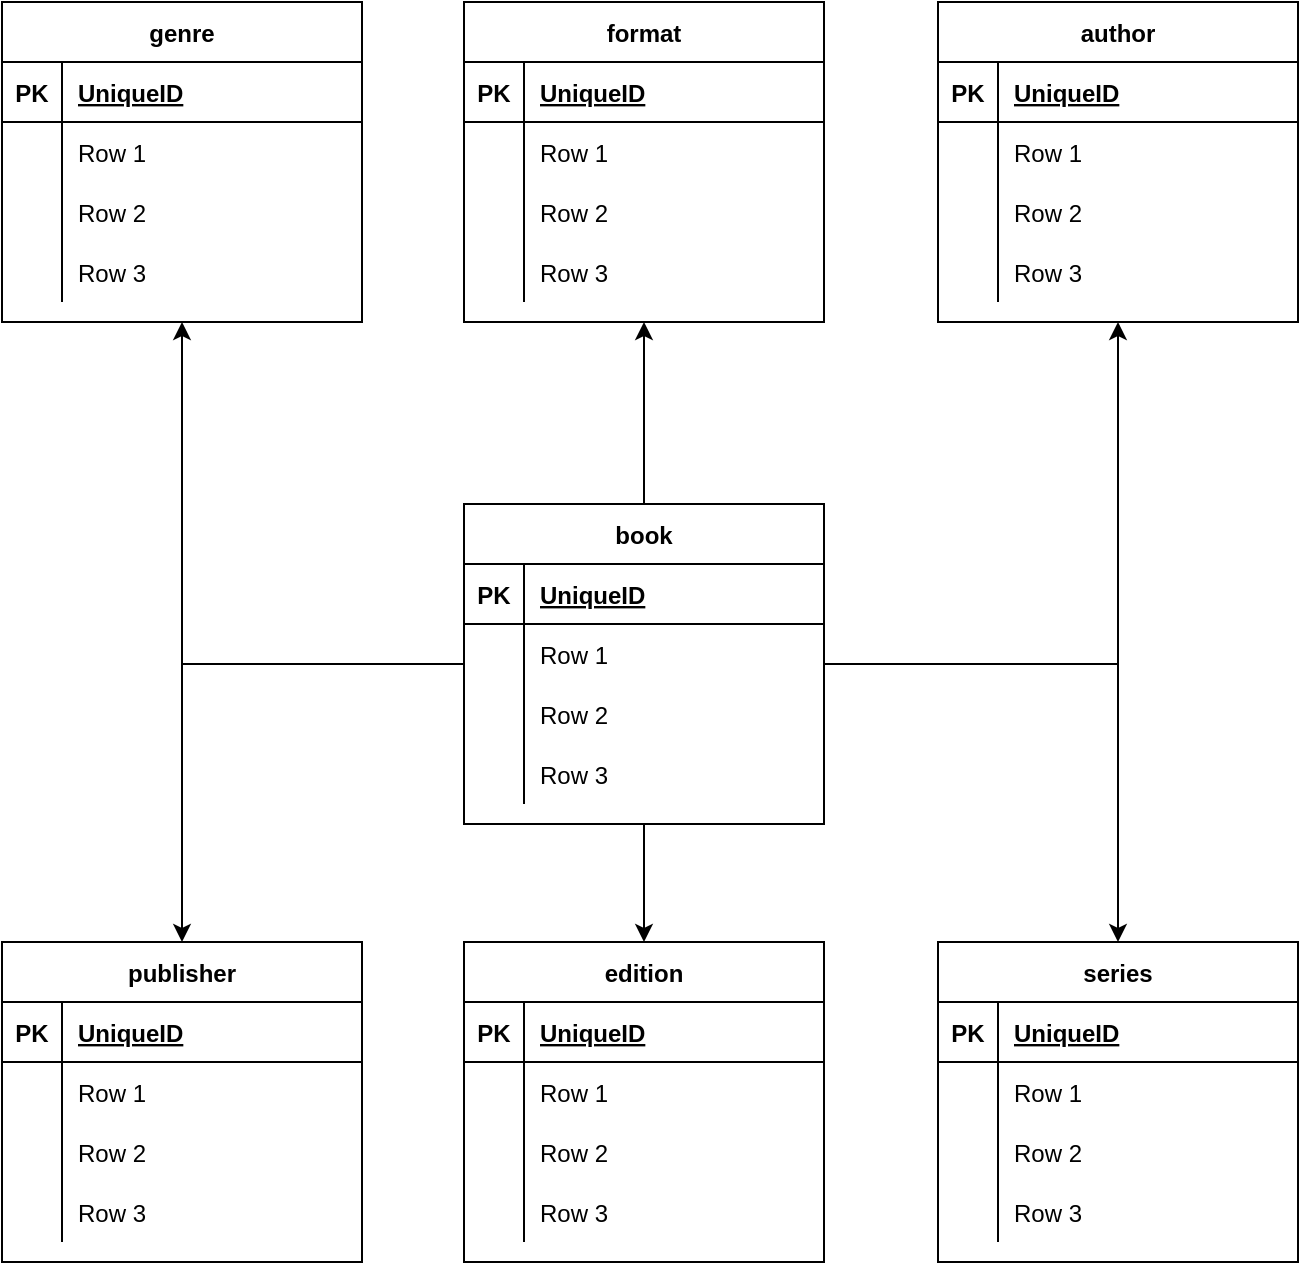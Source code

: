 <mxfile version="15.8.9" type="github">
  <diagram name="Page-1" id="ad52d381-51e7-2e0d-a935-2d0ddd2fd229">
    <mxGraphModel dx="1730" dy="927" grid="0" gridSize="10" guides="1" tooltips="1" connect="1" arrows="1" fold="1" page="1" pageScale="1" pageWidth="1100" pageHeight="850" background="none" math="0" shadow="0">
      <root>
        <mxCell id="0" />
        <mxCell id="1" parent="0" />
        <mxCell id="E-2vKQAkbis2uQc8l_NM-27" value="" style="edgeStyle=orthogonalEdgeStyle;rounded=0;orthogonalLoop=1;jettySize=auto;html=1;" edge="1" parent="1" source="E-2vKQAkbis2uQc8l_NM-1" target="E-2vKQAkbis2uQc8l_NM-14">
          <mxGeometry relative="1" as="geometry" />
        </mxCell>
        <mxCell id="E-2vKQAkbis2uQc8l_NM-44" value="" style="edgeStyle=orthogonalEdgeStyle;rounded=0;orthogonalLoop=1;jettySize=auto;html=1;" edge="1" parent="1" source="E-2vKQAkbis2uQc8l_NM-1" target="E-2vKQAkbis2uQc8l_NM-31">
          <mxGeometry relative="1" as="geometry" />
        </mxCell>
        <mxCell id="E-2vKQAkbis2uQc8l_NM-58" value="" style="edgeStyle=orthogonalEdgeStyle;rounded=0;orthogonalLoop=1;jettySize=auto;html=1;" edge="1" parent="1" source="E-2vKQAkbis2uQc8l_NM-1" target="E-2vKQAkbis2uQc8l_NM-45">
          <mxGeometry relative="1" as="geometry" />
        </mxCell>
        <mxCell id="E-2vKQAkbis2uQc8l_NM-72" value="" style="edgeStyle=orthogonalEdgeStyle;rounded=0;orthogonalLoop=1;jettySize=auto;html=1;" edge="1" parent="1" source="E-2vKQAkbis2uQc8l_NM-1" target="E-2vKQAkbis2uQc8l_NM-59">
          <mxGeometry relative="1" as="geometry" />
        </mxCell>
        <mxCell id="E-2vKQAkbis2uQc8l_NM-89" value="" style="edgeStyle=orthogonalEdgeStyle;rounded=0;orthogonalLoop=1;jettySize=auto;html=1;" edge="1" parent="1" source="E-2vKQAkbis2uQc8l_NM-1" target="E-2vKQAkbis2uQc8l_NM-76">
          <mxGeometry relative="1" as="geometry" />
        </mxCell>
        <mxCell id="E-2vKQAkbis2uQc8l_NM-103" value="" style="edgeStyle=orthogonalEdgeStyle;rounded=0;orthogonalLoop=1;jettySize=auto;html=1;" edge="1" parent="1" source="E-2vKQAkbis2uQc8l_NM-1" target="E-2vKQAkbis2uQc8l_NM-90">
          <mxGeometry relative="1" as="geometry" />
        </mxCell>
        <mxCell id="E-2vKQAkbis2uQc8l_NM-1" value="book" style="shape=table;startSize=30;container=1;collapsible=1;childLayout=tableLayout;fixedRows=1;rowLines=0;fontStyle=1;align=center;resizeLast=1;" vertex="1" parent="1">
          <mxGeometry x="425" y="361" width="180" height="160" as="geometry" />
        </mxCell>
        <mxCell id="E-2vKQAkbis2uQc8l_NM-2" value="" style="shape=partialRectangle;collapsible=0;dropTarget=0;pointerEvents=0;fillColor=none;top=0;left=0;bottom=1;right=0;points=[[0,0.5],[1,0.5]];portConstraint=eastwest;" vertex="1" parent="E-2vKQAkbis2uQc8l_NM-1">
          <mxGeometry y="30" width="180" height="30" as="geometry" />
        </mxCell>
        <mxCell id="E-2vKQAkbis2uQc8l_NM-3" value="PK" style="shape=partialRectangle;connectable=0;fillColor=none;top=0;left=0;bottom=0;right=0;fontStyle=1;overflow=hidden;" vertex="1" parent="E-2vKQAkbis2uQc8l_NM-2">
          <mxGeometry width="30" height="30" as="geometry">
            <mxRectangle width="30" height="30" as="alternateBounds" />
          </mxGeometry>
        </mxCell>
        <mxCell id="E-2vKQAkbis2uQc8l_NM-4" value="UniqueID" style="shape=partialRectangle;connectable=0;fillColor=none;top=0;left=0;bottom=0;right=0;align=left;spacingLeft=6;fontStyle=5;overflow=hidden;" vertex="1" parent="E-2vKQAkbis2uQc8l_NM-2">
          <mxGeometry x="30" width="150" height="30" as="geometry">
            <mxRectangle width="150" height="30" as="alternateBounds" />
          </mxGeometry>
        </mxCell>
        <mxCell id="E-2vKQAkbis2uQc8l_NM-5" value="" style="shape=partialRectangle;collapsible=0;dropTarget=0;pointerEvents=0;fillColor=none;top=0;left=0;bottom=0;right=0;points=[[0,0.5],[1,0.5]];portConstraint=eastwest;" vertex="1" parent="E-2vKQAkbis2uQc8l_NM-1">
          <mxGeometry y="60" width="180" height="30" as="geometry" />
        </mxCell>
        <mxCell id="E-2vKQAkbis2uQc8l_NM-6" value="" style="shape=partialRectangle;connectable=0;fillColor=none;top=0;left=0;bottom=0;right=0;editable=1;overflow=hidden;" vertex="1" parent="E-2vKQAkbis2uQc8l_NM-5">
          <mxGeometry width="30" height="30" as="geometry">
            <mxRectangle width="30" height="30" as="alternateBounds" />
          </mxGeometry>
        </mxCell>
        <mxCell id="E-2vKQAkbis2uQc8l_NM-7" value="Row 1" style="shape=partialRectangle;connectable=0;fillColor=none;top=0;left=0;bottom=0;right=0;align=left;spacingLeft=6;overflow=hidden;" vertex="1" parent="E-2vKQAkbis2uQc8l_NM-5">
          <mxGeometry x="30" width="150" height="30" as="geometry">
            <mxRectangle width="150" height="30" as="alternateBounds" />
          </mxGeometry>
        </mxCell>
        <mxCell id="E-2vKQAkbis2uQc8l_NM-8" value="" style="shape=partialRectangle;collapsible=0;dropTarget=0;pointerEvents=0;fillColor=none;top=0;left=0;bottom=0;right=0;points=[[0,0.5],[1,0.5]];portConstraint=eastwest;" vertex="1" parent="E-2vKQAkbis2uQc8l_NM-1">
          <mxGeometry y="90" width="180" height="30" as="geometry" />
        </mxCell>
        <mxCell id="E-2vKQAkbis2uQc8l_NM-9" value="" style="shape=partialRectangle;connectable=0;fillColor=none;top=0;left=0;bottom=0;right=0;editable=1;overflow=hidden;" vertex="1" parent="E-2vKQAkbis2uQc8l_NM-8">
          <mxGeometry width="30" height="30" as="geometry">
            <mxRectangle width="30" height="30" as="alternateBounds" />
          </mxGeometry>
        </mxCell>
        <mxCell id="E-2vKQAkbis2uQc8l_NM-10" value="Row 2" style="shape=partialRectangle;connectable=0;fillColor=none;top=0;left=0;bottom=0;right=0;align=left;spacingLeft=6;overflow=hidden;" vertex="1" parent="E-2vKQAkbis2uQc8l_NM-8">
          <mxGeometry x="30" width="150" height="30" as="geometry">
            <mxRectangle width="150" height="30" as="alternateBounds" />
          </mxGeometry>
        </mxCell>
        <mxCell id="E-2vKQAkbis2uQc8l_NM-11" value="" style="shape=partialRectangle;collapsible=0;dropTarget=0;pointerEvents=0;fillColor=none;top=0;left=0;bottom=0;right=0;points=[[0,0.5],[1,0.5]];portConstraint=eastwest;" vertex="1" parent="E-2vKQAkbis2uQc8l_NM-1">
          <mxGeometry y="120" width="180" height="30" as="geometry" />
        </mxCell>
        <mxCell id="E-2vKQAkbis2uQc8l_NM-12" value="" style="shape=partialRectangle;connectable=0;fillColor=none;top=0;left=0;bottom=0;right=0;editable=1;overflow=hidden;" vertex="1" parent="E-2vKQAkbis2uQc8l_NM-11">
          <mxGeometry width="30" height="30" as="geometry">
            <mxRectangle width="30" height="30" as="alternateBounds" />
          </mxGeometry>
        </mxCell>
        <mxCell id="E-2vKQAkbis2uQc8l_NM-13" value="Row 3" style="shape=partialRectangle;connectable=0;fillColor=none;top=0;left=0;bottom=0;right=0;align=left;spacingLeft=6;overflow=hidden;" vertex="1" parent="E-2vKQAkbis2uQc8l_NM-11">
          <mxGeometry x="30" width="150" height="30" as="geometry">
            <mxRectangle width="150" height="30" as="alternateBounds" />
          </mxGeometry>
        </mxCell>
        <mxCell id="E-2vKQAkbis2uQc8l_NM-14" value="author" style="shape=table;startSize=30;container=1;collapsible=1;childLayout=tableLayout;fixedRows=1;rowLines=0;fontStyle=1;align=center;resizeLast=1;" vertex="1" parent="1">
          <mxGeometry x="662" y="110" width="180" height="160" as="geometry" />
        </mxCell>
        <mxCell id="E-2vKQAkbis2uQc8l_NM-15" value="" style="shape=partialRectangle;collapsible=0;dropTarget=0;pointerEvents=0;fillColor=none;top=0;left=0;bottom=1;right=0;points=[[0,0.5],[1,0.5]];portConstraint=eastwest;" vertex="1" parent="E-2vKQAkbis2uQc8l_NM-14">
          <mxGeometry y="30" width="180" height="30" as="geometry" />
        </mxCell>
        <mxCell id="E-2vKQAkbis2uQc8l_NM-16" value="PK" style="shape=partialRectangle;connectable=0;fillColor=none;top=0;left=0;bottom=0;right=0;fontStyle=1;overflow=hidden;" vertex="1" parent="E-2vKQAkbis2uQc8l_NM-15">
          <mxGeometry width="30" height="30" as="geometry">
            <mxRectangle width="30" height="30" as="alternateBounds" />
          </mxGeometry>
        </mxCell>
        <mxCell id="E-2vKQAkbis2uQc8l_NM-17" value="UniqueID" style="shape=partialRectangle;connectable=0;fillColor=none;top=0;left=0;bottom=0;right=0;align=left;spacingLeft=6;fontStyle=5;overflow=hidden;" vertex="1" parent="E-2vKQAkbis2uQc8l_NM-15">
          <mxGeometry x="30" width="150" height="30" as="geometry">
            <mxRectangle width="150" height="30" as="alternateBounds" />
          </mxGeometry>
        </mxCell>
        <mxCell id="E-2vKQAkbis2uQc8l_NM-18" value="" style="shape=partialRectangle;collapsible=0;dropTarget=0;pointerEvents=0;fillColor=none;top=0;left=0;bottom=0;right=0;points=[[0,0.5],[1,0.5]];portConstraint=eastwest;" vertex="1" parent="E-2vKQAkbis2uQc8l_NM-14">
          <mxGeometry y="60" width="180" height="30" as="geometry" />
        </mxCell>
        <mxCell id="E-2vKQAkbis2uQc8l_NM-19" value="" style="shape=partialRectangle;connectable=0;fillColor=none;top=0;left=0;bottom=0;right=0;editable=1;overflow=hidden;" vertex="1" parent="E-2vKQAkbis2uQc8l_NM-18">
          <mxGeometry width="30" height="30" as="geometry">
            <mxRectangle width="30" height="30" as="alternateBounds" />
          </mxGeometry>
        </mxCell>
        <mxCell id="E-2vKQAkbis2uQc8l_NM-20" value="Row 1" style="shape=partialRectangle;connectable=0;fillColor=none;top=0;left=0;bottom=0;right=0;align=left;spacingLeft=6;overflow=hidden;" vertex="1" parent="E-2vKQAkbis2uQc8l_NM-18">
          <mxGeometry x="30" width="150" height="30" as="geometry">
            <mxRectangle width="150" height="30" as="alternateBounds" />
          </mxGeometry>
        </mxCell>
        <mxCell id="E-2vKQAkbis2uQc8l_NM-21" value="" style="shape=partialRectangle;collapsible=0;dropTarget=0;pointerEvents=0;fillColor=none;top=0;left=0;bottom=0;right=0;points=[[0,0.5],[1,0.5]];portConstraint=eastwest;" vertex="1" parent="E-2vKQAkbis2uQc8l_NM-14">
          <mxGeometry y="90" width="180" height="30" as="geometry" />
        </mxCell>
        <mxCell id="E-2vKQAkbis2uQc8l_NM-22" value="" style="shape=partialRectangle;connectable=0;fillColor=none;top=0;left=0;bottom=0;right=0;editable=1;overflow=hidden;" vertex="1" parent="E-2vKQAkbis2uQc8l_NM-21">
          <mxGeometry width="30" height="30" as="geometry">
            <mxRectangle width="30" height="30" as="alternateBounds" />
          </mxGeometry>
        </mxCell>
        <mxCell id="E-2vKQAkbis2uQc8l_NM-23" value="Row 2" style="shape=partialRectangle;connectable=0;fillColor=none;top=0;left=0;bottom=0;right=0;align=left;spacingLeft=6;overflow=hidden;" vertex="1" parent="E-2vKQAkbis2uQc8l_NM-21">
          <mxGeometry x="30" width="150" height="30" as="geometry">
            <mxRectangle width="150" height="30" as="alternateBounds" />
          </mxGeometry>
        </mxCell>
        <mxCell id="E-2vKQAkbis2uQc8l_NM-24" value="" style="shape=partialRectangle;collapsible=0;dropTarget=0;pointerEvents=0;fillColor=none;top=0;left=0;bottom=0;right=0;points=[[0,0.5],[1,0.5]];portConstraint=eastwest;" vertex="1" parent="E-2vKQAkbis2uQc8l_NM-14">
          <mxGeometry y="120" width="180" height="30" as="geometry" />
        </mxCell>
        <mxCell id="E-2vKQAkbis2uQc8l_NM-25" value="" style="shape=partialRectangle;connectable=0;fillColor=none;top=0;left=0;bottom=0;right=0;editable=1;overflow=hidden;" vertex="1" parent="E-2vKQAkbis2uQc8l_NM-24">
          <mxGeometry width="30" height="30" as="geometry">
            <mxRectangle width="30" height="30" as="alternateBounds" />
          </mxGeometry>
        </mxCell>
        <mxCell id="E-2vKQAkbis2uQc8l_NM-26" value="Row 3" style="shape=partialRectangle;connectable=0;fillColor=none;top=0;left=0;bottom=0;right=0;align=left;spacingLeft=6;overflow=hidden;" vertex="1" parent="E-2vKQAkbis2uQc8l_NM-24">
          <mxGeometry x="30" width="150" height="30" as="geometry">
            <mxRectangle width="150" height="30" as="alternateBounds" />
          </mxGeometry>
        </mxCell>
        <mxCell id="E-2vKQAkbis2uQc8l_NM-31" value="edition" style="shape=table;startSize=30;container=1;collapsible=1;childLayout=tableLayout;fixedRows=1;rowLines=0;fontStyle=1;align=center;resizeLast=1;" vertex="1" parent="1">
          <mxGeometry x="425" y="580" width="180" height="160" as="geometry" />
        </mxCell>
        <mxCell id="E-2vKQAkbis2uQc8l_NM-32" value="" style="shape=partialRectangle;collapsible=0;dropTarget=0;pointerEvents=0;fillColor=none;top=0;left=0;bottom=1;right=0;points=[[0,0.5],[1,0.5]];portConstraint=eastwest;" vertex="1" parent="E-2vKQAkbis2uQc8l_NM-31">
          <mxGeometry y="30" width="180" height="30" as="geometry" />
        </mxCell>
        <mxCell id="E-2vKQAkbis2uQc8l_NM-33" value="PK" style="shape=partialRectangle;connectable=0;fillColor=none;top=0;left=0;bottom=0;right=0;fontStyle=1;overflow=hidden;" vertex="1" parent="E-2vKQAkbis2uQc8l_NM-32">
          <mxGeometry width="30" height="30" as="geometry">
            <mxRectangle width="30" height="30" as="alternateBounds" />
          </mxGeometry>
        </mxCell>
        <mxCell id="E-2vKQAkbis2uQc8l_NM-34" value="UniqueID" style="shape=partialRectangle;connectable=0;fillColor=none;top=0;left=0;bottom=0;right=0;align=left;spacingLeft=6;fontStyle=5;overflow=hidden;" vertex="1" parent="E-2vKQAkbis2uQc8l_NM-32">
          <mxGeometry x="30" width="150" height="30" as="geometry">
            <mxRectangle width="150" height="30" as="alternateBounds" />
          </mxGeometry>
        </mxCell>
        <mxCell id="E-2vKQAkbis2uQc8l_NM-35" value="" style="shape=partialRectangle;collapsible=0;dropTarget=0;pointerEvents=0;fillColor=none;top=0;left=0;bottom=0;right=0;points=[[0,0.5],[1,0.5]];portConstraint=eastwest;" vertex="1" parent="E-2vKQAkbis2uQc8l_NM-31">
          <mxGeometry y="60" width="180" height="30" as="geometry" />
        </mxCell>
        <mxCell id="E-2vKQAkbis2uQc8l_NM-36" value="" style="shape=partialRectangle;connectable=0;fillColor=none;top=0;left=0;bottom=0;right=0;editable=1;overflow=hidden;" vertex="1" parent="E-2vKQAkbis2uQc8l_NM-35">
          <mxGeometry width="30" height="30" as="geometry">
            <mxRectangle width="30" height="30" as="alternateBounds" />
          </mxGeometry>
        </mxCell>
        <mxCell id="E-2vKQAkbis2uQc8l_NM-37" value="Row 1" style="shape=partialRectangle;connectable=0;fillColor=none;top=0;left=0;bottom=0;right=0;align=left;spacingLeft=6;overflow=hidden;" vertex="1" parent="E-2vKQAkbis2uQc8l_NM-35">
          <mxGeometry x="30" width="150" height="30" as="geometry">
            <mxRectangle width="150" height="30" as="alternateBounds" />
          </mxGeometry>
        </mxCell>
        <mxCell id="E-2vKQAkbis2uQc8l_NM-38" value="" style="shape=partialRectangle;collapsible=0;dropTarget=0;pointerEvents=0;fillColor=none;top=0;left=0;bottom=0;right=0;points=[[0,0.5],[1,0.5]];portConstraint=eastwest;" vertex="1" parent="E-2vKQAkbis2uQc8l_NM-31">
          <mxGeometry y="90" width="180" height="30" as="geometry" />
        </mxCell>
        <mxCell id="E-2vKQAkbis2uQc8l_NM-39" value="" style="shape=partialRectangle;connectable=0;fillColor=none;top=0;left=0;bottom=0;right=0;editable=1;overflow=hidden;" vertex="1" parent="E-2vKQAkbis2uQc8l_NM-38">
          <mxGeometry width="30" height="30" as="geometry">
            <mxRectangle width="30" height="30" as="alternateBounds" />
          </mxGeometry>
        </mxCell>
        <mxCell id="E-2vKQAkbis2uQc8l_NM-40" value="Row 2" style="shape=partialRectangle;connectable=0;fillColor=none;top=0;left=0;bottom=0;right=0;align=left;spacingLeft=6;overflow=hidden;" vertex="1" parent="E-2vKQAkbis2uQc8l_NM-38">
          <mxGeometry x="30" width="150" height="30" as="geometry">
            <mxRectangle width="150" height="30" as="alternateBounds" />
          </mxGeometry>
        </mxCell>
        <mxCell id="E-2vKQAkbis2uQc8l_NM-41" value="" style="shape=partialRectangle;collapsible=0;dropTarget=0;pointerEvents=0;fillColor=none;top=0;left=0;bottom=0;right=0;points=[[0,0.5],[1,0.5]];portConstraint=eastwest;" vertex="1" parent="E-2vKQAkbis2uQc8l_NM-31">
          <mxGeometry y="120" width="180" height="30" as="geometry" />
        </mxCell>
        <mxCell id="E-2vKQAkbis2uQc8l_NM-42" value="" style="shape=partialRectangle;connectable=0;fillColor=none;top=0;left=0;bottom=0;right=0;editable=1;overflow=hidden;" vertex="1" parent="E-2vKQAkbis2uQc8l_NM-41">
          <mxGeometry width="30" height="30" as="geometry">
            <mxRectangle width="30" height="30" as="alternateBounds" />
          </mxGeometry>
        </mxCell>
        <mxCell id="E-2vKQAkbis2uQc8l_NM-43" value="Row 3" style="shape=partialRectangle;connectable=0;fillColor=none;top=0;left=0;bottom=0;right=0;align=left;spacingLeft=6;overflow=hidden;" vertex="1" parent="E-2vKQAkbis2uQc8l_NM-41">
          <mxGeometry x="30" width="150" height="30" as="geometry">
            <mxRectangle width="150" height="30" as="alternateBounds" />
          </mxGeometry>
        </mxCell>
        <mxCell id="E-2vKQAkbis2uQc8l_NM-45" value="series" style="shape=table;startSize=30;container=1;collapsible=1;childLayout=tableLayout;fixedRows=1;rowLines=0;fontStyle=1;align=center;resizeLast=1;" vertex="1" parent="1">
          <mxGeometry x="662" y="580" width="180" height="160" as="geometry" />
        </mxCell>
        <mxCell id="E-2vKQAkbis2uQc8l_NM-46" value="" style="shape=partialRectangle;collapsible=0;dropTarget=0;pointerEvents=0;fillColor=none;top=0;left=0;bottom=1;right=0;points=[[0,0.5],[1,0.5]];portConstraint=eastwest;" vertex="1" parent="E-2vKQAkbis2uQc8l_NM-45">
          <mxGeometry y="30" width="180" height="30" as="geometry" />
        </mxCell>
        <mxCell id="E-2vKQAkbis2uQc8l_NM-47" value="PK" style="shape=partialRectangle;connectable=0;fillColor=none;top=0;left=0;bottom=0;right=0;fontStyle=1;overflow=hidden;" vertex="1" parent="E-2vKQAkbis2uQc8l_NM-46">
          <mxGeometry width="30" height="30" as="geometry">
            <mxRectangle width="30" height="30" as="alternateBounds" />
          </mxGeometry>
        </mxCell>
        <mxCell id="E-2vKQAkbis2uQc8l_NM-48" value="UniqueID" style="shape=partialRectangle;connectable=0;fillColor=none;top=0;left=0;bottom=0;right=0;align=left;spacingLeft=6;fontStyle=5;overflow=hidden;" vertex="1" parent="E-2vKQAkbis2uQc8l_NM-46">
          <mxGeometry x="30" width="150" height="30" as="geometry">
            <mxRectangle width="150" height="30" as="alternateBounds" />
          </mxGeometry>
        </mxCell>
        <mxCell id="E-2vKQAkbis2uQc8l_NM-49" value="" style="shape=partialRectangle;collapsible=0;dropTarget=0;pointerEvents=0;fillColor=none;top=0;left=0;bottom=0;right=0;points=[[0,0.5],[1,0.5]];portConstraint=eastwest;" vertex="1" parent="E-2vKQAkbis2uQc8l_NM-45">
          <mxGeometry y="60" width="180" height="30" as="geometry" />
        </mxCell>
        <mxCell id="E-2vKQAkbis2uQc8l_NM-50" value="" style="shape=partialRectangle;connectable=0;fillColor=none;top=0;left=0;bottom=0;right=0;editable=1;overflow=hidden;" vertex="1" parent="E-2vKQAkbis2uQc8l_NM-49">
          <mxGeometry width="30" height="30" as="geometry">
            <mxRectangle width="30" height="30" as="alternateBounds" />
          </mxGeometry>
        </mxCell>
        <mxCell id="E-2vKQAkbis2uQc8l_NM-51" value="Row 1" style="shape=partialRectangle;connectable=0;fillColor=none;top=0;left=0;bottom=0;right=0;align=left;spacingLeft=6;overflow=hidden;" vertex="1" parent="E-2vKQAkbis2uQc8l_NM-49">
          <mxGeometry x="30" width="150" height="30" as="geometry">
            <mxRectangle width="150" height="30" as="alternateBounds" />
          </mxGeometry>
        </mxCell>
        <mxCell id="E-2vKQAkbis2uQc8l_NM-52" value="" style="shape=partialRectangle;collapsible=0;dropTarget=0;pointerEvents=0;fillColor=none;top=0;left=0;bottom=0;right=0;points=[[0,0.5],[1,0.5]];portConstraint=eastwest;" vertex="1" parent="E-2vKQAkbis2uQc8l_NM-45">
          <mxGeometry y="90" width="180" height="30" as="geometry" />
        </mxCell>
        <mxCell id="E-2vKQAkbis2uQc8l_NM-53" value="" style="shape=partialRectangle;connectable=0;fillColor=none;top=0;left=0;bottom=0;right=0;editable=1;overflow=hidden;" vertex="1" parent="E-2vKQAkbis2uQc8l_NM-52">
          <mxGeometry width="30" height="30" as="geometry">
            <mxRectangle width="30" height="30" as="alternateBounds" />
          </mxGeometry>
        </mxCell>
        <mxCell id="E-2vKQAkbis2uQc8l_NM-54" value="Row 2" style="shape=partialRectangle;connectable=0;fillColor=none;top=0;left=0;bottom=0;right=0;align=left;spacingLeft=6;overflow=hidden;" vertex="1" parent="E-2vKQAkbis2uQc8l_NM-52">
          <mxGeometry x="30" width="150" height="30" as="geometry">
            <mxRectangle width="150" height="30" as="alternateBounds" />
          </mxGeometry>
        </mxCell>
        <mxCell id="E-2vKQAkbis2uQc8l_NM-55" value="" style="shape=partialRectangle;collapsible=0;dropTarget=0;pointerEvents=0;fillColor=none;top=0;left=0;bottom=0;right=0;points=[[0,0.5],[1,0.5]];portConstraint=eastwest;" vertex="1" parent="E-2vKQAkbis2uQc8l_NM-45">
          <mxGeometry y="120" width="180" height="30" as="geometry" />
        </mxCell>
        <mxCell id="E-2vKQAkbis2uQc8l_NM-56" value="" style="shape=partialRectangle;connectable=0;fillColor=none;top=0;left=0;bottom=0;right=0;editable=1;overflow=hidden;" vertex="1" parent="E-2vKQAkbis2uQc8l_NM-55">
          <mxGeometry width="30" height="30" as="geometry">
            <mxRectangle width="30" height="30" as="alternateBounds" />
          </mxGeometry>
        </mxCell>
        <mxCell id="E-2vKQAkbis2uQc8l_NM-57" value="Row 3" style="shape=partialRectangle;connectable=0;fillColor=none;top=0;left=0;bottom=0;right=0;align=left;spacingLeft=6;overflow=hidden;" vertex="1" parent="E-2vKQAkbis2uQc8l_NM-55">
          <mxGeometry x="30" width="150" height="30" as="geometry">
            <mxRectangle width="150" height="30" as="alternateBounds" />
          </mxGeometry>
        </mxCell>
        <mxCell id="E-2vKQAkbis2uQc8l_NM-59" value="format" style="shape=table;startSize=30;container=1;collapsible=1;childLayout=tableLayout;fixedRows=1;rowLines=0;fontStyle=1;align=center;resizeLast=1;" vertex="1" parent="1">
          <mxGeometry x="425" y="110" width="180" height="160" as="geometry" />
        </mxCell>
        <mxCell id="E-2vKQAkbis2uQc8l_NM-60" value="" style="shape=partialRectangle;collapsible=0;dropTarget=0;pointerEvents=0;fillColor=none;top=0;left=0;bottom=1;right=0;points=[[0,0.5],[1,0.5]];portConstraint=eastwest;" vertex="1" parent="E-2vKQAkbis2uQc8l_NM-59">
          <mxGeometry y="30" width="180" height="30" as="geometry" />
        </mxCell>
        <mxCell id="E-2vKQAkbis2uQc8l_NM-61" value="PK" style="shape=partialRectangle;connectable=0;fillColor=none;top=0;left=0;bottom=0;right=0;fontStyle=1;overflow=hidden;" vertex="1" parent="E-2vKQAkbis2uQc8l_NM-60">
          <mxGeometry width="30" height="30" as="geometry">
            <mxRectangle width="30" height="30" as="alternateBounds" />
          </mxGeometry>
        </mxCell>
        <mxCell id="E-2vKQAkbis2uQc8l_NM-62" value="UniqueID" style="shape=partialRectangle;connectable=0;fillColor=none;top=0;left=0;bottom=0;right=0;align=left;spacingLeft=6;fontStyle=5;overflow=hidden;" vertex="1" parent="E-2vKQAkbis2uQc8l_NM-60">
          <mxGeometry x="30" width="150" height="30" as="geometry">
            <mxRectangle width="150" height="30" as="alternateBounds" />
          </mxGeometry>
        </mxCell>
        <mxCell id="E-2vKQAkbis2uQc8l_NM-63" value="" style="shape=partialRectangle;collapsible=0;dropTarget=0;pointerEvents=0;fillColor=none;top=0;left=0;bottom=0;right=0;points=[[0,0.5],[1,0.5]];portConstraint=eastwest;" vertex="1" parent="E-2vKQAkbis2uQc8l_NM-59">
          <mxGeometry y="60" width="180" height="30" as="geometry" />
        </mxCell>
        <mxCell id="E-2vKQAkbis2uQc8l_NM-64" value="" style="shape=partialRectangle;connectable=0;fillColor=none;top=0;left=0;bottom=0;right=0;editable=1;overflow=hidden;" vertex="1" parent="E-2vKQAkbis2uQc8l_NM-63">
          <mxGeometry width="30" height="30" as="geometry">
            <mxRectangle width="30" height="30" as="alternateBounds" />
          </mxGeometry>
        </mxCell>
        <mxCell id="E-2vKQAkbis2uQc8l_NM-65" value="Row 1" style="shape=partialRectangle;connectable=0;fillColor=none;top=0;left=0;bottom=0;right=0;align=left;spacingLeft=6;overflow=hidden;" vertex="1" parent="E-2vKQAkbis2uQc8l_NM-63">
          <mxGeometry x="30" width="150" height="30" as="geometry">
            <mxRectangle width="150" height="30" as="alternateBounds" />
          </mxGeometry>
        </mxCell>
        <mxCell id="E-2vKQAkbis2uQc8l_NM-66" value="" style="shape=partialRectangle;collapsible=0;dropTarget=0;pointerEvents=0;fillColor=none;top=0;left=0;bottom=0;right=0;points=[[0,0.5],[1,0.5]];portConstraint=eastwest;" vertex="1" parent="E-2vKQAkbis2uQc8l_NM-59">
          <mxGeometry y="90" width="180" height="30" as="geometry" />
        </mxCell>
        <mxCell id="E-2vKQAkbis2uQc8l_NM-67" value="" style="shape=partialRectangle;connectable=0;fillColor=none;top=0;left=0;bottom=0;right=0;editable=1;overflow=hidden;" vertex="1" parent="E-2vKQAkbis2uQc8l_NM-66">
          <mxGeometry width="30" height="30" as="geometry">
            <mxRectangle width="30" height="30" as="alternateBounds" />
          </mxGeometry>
        </mxCell>
        <mxCell id="E-2vKQAkbis2uQc8l_NM-68" value="Row 2" style="shape=partialRectangle;connectable=0;fillColor=none;top=0;left=0;bottom=0;right=0;align=left;spacingLeft=6;overflow=hidden;" vertex="1" parent="E-2vKQAkbis2uQc8l_NM-66">
          <mxGeometry x="30" width="150" height="30" as="geometry">
            <mxRectangle width="150" height="30" as="alternateBounds" />
          </mxGeometry>
        </mxCell>
        <mxCell id="E-2vKQAkbis2uQc8l_NM-69" value="" style="shape=partialRectangle;collapsible=0;dropTarget=0;pointerEvents=0;fillColor=none;top=0;left=0;bottom=0;right=0;points=[[0,0.5],[1,0.5]];portConstraint=eastwest;" vertex="1" parent="E-2vKQAkbis2uQc8l_NM-59">
          <mxGeometry y="120" width="180" height="30" as="geometry" />
        </mxCell>
        <mxCell id="E-2vKQAkbis2uQc8l_NM-70" value="" style="shape=partialRectangle;connectable=0;fillColor=none;top=0;left=0;bottom=0;right=0;editable=1;overflow=hidden;" vertex="1" parent="E-2vKQAkbis2uQc8l_NM-69">
          <mxGeometry width="30" height="30" as="geometry">
            <mxRectangle width="30" height="30" as="alternateBounds" />
          </mxGeometry>
        </mxCell>
        <mxCell id="E-2vKQAkbis2uQc8l_NM-71" value="Row 3" style="shape=partialRectangle;connectable=0;fillColor=none;top=0;left=0;bottom=0;right=0;align=left;spacingLeft=6;overflow=hidden;" vertex="1" parent="E-2vKQAkbis2uQc8l_NM-69">
          <mxGeometry x="30" width="150" height="30" as="geometry">
            <mxRectangle width="150" height="30" as="alternateBounds" />
          </mxGeometry>
        </mxCell>
        <mxCell id="E-2vKQAkbis2uQc8l_NM-76" value="genre" style="shape=table;startSize=30;container=1;collapsible=1;childLayout=tableLayout;fixedRows=1;rowLines=0;fontStyle=1;align=center;resizeLast=1;" vertex="1" parent="1">
          <mxGeometry x="194" y="110" width="180" height="160" as="geometry" />
        </mxCell>
        <mxCell id="E-2vKQAkbis2uQc8l_NM-77" value="" style="shape=partialRectangle;collapsible=0;dropTarget=0;pointerEvents=0;fillColor=none;top=0;left=0;bottom=1;right=0;points=[[0,0.5],[1,0.5]];portConstraint=eastwest;" vertex="1" parent="E-2vKQAkbis2uQc8l_NM-76">
          <mxGeometry y="30" width="180" height="30" as="geometry" />
        </mxCell>
        <mxCell id="E-2vKQAkbis2uQc8l_NM-78" value="PK" style="shape=partialRectangle;connectable=0;fillColor=none;top=0;left=0;bottom=0;right=0;fontStyle=1;overflow=hidden;" vertex="1" parent="E-2vKQAkbis2uQc8l_NM-77">
          <mxGeometry width="30" height="30" as="geometry">
            <mxRectangle width="30" height="30" as="alternateBounds" />
          </mxGeometry>
        </mxCell>
        <mxCell id="E-2vKQAkbis2uQc8l_NM-79" value="UniqueID" style="shape=partialRectangle;connectable=0;fillColor=none;top=0;left=0;bottom=0;right=0;align=left;spacingLeft=6;fontStyle=5;overflow=hidden;" vertex="1" parent="E-2vKQAkbis2uQc8l_NM-77">
          <mxGeometry x="30" width="150" height="30" as="geometry">
            <mxRectangle width="150" height="30" as="alternateBounds" />
          </mxGeometry>
        </mxCell>
        <mxCell id="E-2vKQAkbis2uQc8l_NM-80" value="" style="shape=partialRectangle;collapsible=0;dropTarget=0;pointerEvents=0;fillColor=none;top=0;left=0;bottom=0;right=0;points=[[0,0.5],[1,0.5]];portConstraint=eastwest;" vertex="1" parent="E-2vKQAkbis2uQc8l_NM-76">
          <mxGeometry y="60" width="180" height="30" as="geometry" />
        </mxCell>
        <mxCell id="E-2vKQAkbis2uQc8l_NM-81" value="" style="shape=partialRectangle;connectable=0;fillColor=none;top=0;left=0;bottom=0;right=0;editable=1;overflow=hidden;" vertex="1" parent="E-2vKQAkbis2uQc8l_NM-80">
          <mxGeometry width="30" height="30" as="geometry">
            <mxRectangle width="30" height="30" as="alternateBounds" />
          </mxGeometry>
        </mxCell>
        <mxCell id="E-2vKQAkbis2uQc8l_NM-82" value="Row 1" style="shape=partialRectangle;connectable=0;fillColor=none;top=0;left=0;bottom=0;right=0;align=left;spacingLeft=6;overflow=hidden;" vertex="1" parent="E-2vKQAkbis2uQc8l_NM-80">
          <mxGeometry x="30" width="150" height="30" as="geometry">
            <mxRectangle width="150" height="30" as="alternateBounds" />
          </mxGeometry>
        </mxCell>
        <mxCell id="E-2vKQAkbis2uQc8l_NM-83" value="" style="shape=partialRectangle;collapsible=0;dropTarget=0;pointerEvents=0;fillColor=none;top=0;left=0;bottom=0;right=0;points=[[0,0.5],[1,0.5]];portConstraint=eastwest;" vertex="1" parent="E-2vKQAkbis2uQc8l_NM-76">
          <mxGeometry y="90" width="180" height="30" as="geometry" />
        </mxCell>
        <mxCell id="E-2vKQAkbis2uQc8l_NM-84" value="" style="shape=partialRectangle;connectable=0;fillColor=none;top=0;left=0;bottom=0;right=0;editable=1;overflow=hidden;" vertex="1" parent="E-2vKQAkbis2uQc8l_NM-83">
          <mxGeometry width="30" height="30" as="geometry">
            <mxRectangle width="30" height="30" as="alternateBounds" />
          </mxGeometry>
        </mxCell>
        <mxCell id="E-2vKQAkbis2uQc8l_NM-85" value="Row 2" style="shape=partialRectangle;connectable=0;fillColor=none;top=0;left=0;bottom=0;right=0;align=left;spacingLeft=6;overflow=hidden;" vertex="1" parent="E-2vKQAkbis2uQc8l_NM-83">
          <mxGeometry x="30" width="150" height="30" as="geometry">
            <mxRectangle width="150" height="30" as="alternateBounds" />
          </mxGeometry>
        </mxCell>
        <mxCell id="E-2vKQAkbis2uQc8l_NM-86" value="" style="shape=partialRectangle;collapsible=0;dropTarget=0;pointerEvents=0;fillColor=none;top=0;left=0;bottom=0;right=0;points=[[0,0.5],[1,0.5]];portConstraint=eastwest;" vertex="1" parent="E-2vKQAkbis2uQc8l_NM-76">
          <mxGeometry y="120" width="180" height="30" as="geometry" />
        </mxCell>
        <mxCell id="E-2vKQAkbis2uQc8l_NM-87" value="" style="shape=partialRectangle;connectable=0;fillColor=none;top=0;left=0;bottom=0;right=0;editable=1;overflow=hidden;" vertex="1" parent="E-2vKQAkbis2uQc8l_NM-86">
          <mxGeometry width="30" height="30" as="geometry">
            <mxRectangle width="30" height="30" as="alternateBounds" />
          </mxGeometry>
        </mxCell>
        <mxCell id="E-2vKQAkbis2uQc8l_NM-88" value="Row 3" style="shape=partialRectangle;connectable=0;fillColor=none;top=0;left=0;bottom=0;right=0;align=left;spacingLeft=6;overflow=hidden;" vertex="1" parent="E-2vKQAkbis2uQc8l_NM-86">
          <mxGeometry x="30" width="150" height="30" as="geometry">
            <mxRectangle width="150" height="30" as="alternateBounds" />
          </mxGeometry>
        </mxCell>
        <mxCell id="E-2vKQAkbis2uQc8l_NM-90" value="publisher" style="shape=table;startSize=30;container=1;collapsible=1;childLayout=tableLayout;fixedRows=1;rowLines=0;fontStyle=1;align=center;resizeLast=1;" vertex="1" parent="1">
          <mxGeometry x="194" y="580" width="180" height="160" as="geometry" />
        </mxCell>
        <mxCell id="E-2vKQAkbis2uQc8l_NM-91" value="" style="shape=partialRectangle;collapsible=0;dropTarget=0;pointerEvents=0;fillColor=none;top=0;left=0;bottom=1;right=0;points=[[0,0.5],[1,0.5]];portConstraint=eastwest;" vertex="1" parent="E-2vKQAkbis2uQc8l_NM-90">
          <mxGeometry y="30" width="180" height="30" as="geometry" />
        </mxCell>
        <mxCell id="E-2vKQAkbis2uQc8l_NM-92" value="PK" style="shape=partialRectangle;connectable=0;fillColor=none;top=0;left=0;bottom=0;right=0;fontStyle=1;overflow=hidden;" vertex="1" parent="E-2vKQAkbis2uQc8l_NM-91">
          <mxGeometry width="30" height="30" as="geometry">
            <mxRectangle width="30" height="30" as="alternateBounds" />
          </mxGeometry>
        </mxCell>
        <mxCell id="E-2vKQAkbis2uQc8l_NM-93" value="UniqueID" style="shape=partialRectangle;connectable=0;fillColor=none;top=0;left=0;bottom=0;right=0;align=left;spacingLeft=6;fontStyle=5;overflow=hidden;" vertex="1" parent="E-2vKQAkbis2uQc8l_NM-91">
          <mxGeometry x="30" width="150" height="30" as="geometry">
            <mxRectangle width="150" height="30" as="alternateBounds" />
          </mxGeometry>
        </mxCell>
        <mxCell id="E-2vKQAkbis2uQc8l_NM-94" value="" style="shape=partialRectangle;collapsible=0;dropTarget=0;pointerEvents=0;fillColor=none;top=0;left=0;bottom=0;right=0;points=[[0,0.5],[1,0.5]];portConstraint=eastwest;" vertex="1" parent="E-2vKQAkbis2uQc8l_NM-90">
          <mxGeometry y="60" width="180" height="30" as="geometry" />
        </mxCell>
        <mxCell id="E-2vKQAkbis2uQc8l_NM-95" value="" style="shape=partialRectangle;connectable=0;fillColor=none;top=0;left=0;bottom=0;right=0;editable=1;overflow=hidden;" vertex="1" parent="E-2vKQAkbis2uQc8l_NM-94">
          <mxGeometry width="30" height="30" as="geometry">
            <mxRectangle width="30" height="30" as="alternateBounds" />
          </mxGeometry>
        </mxCell>
        <mxCell id="E-2vKQAkbis2uQc8l_NM-96" value="Row 1" style="shape=partialRectangle;connectable=0;fillColor=none;top=0;left=0;bottom=0;right=0;align=left;spacingLeft=6;overflow=hidden;" vertex="1" parent="E-2vKQAkbis2uQc8l_NM-94">
          <mxGeometry x="30" width="150" height="30" as="geometry">
            <mxRectangle width="150" height="30" as="alternateBounds" />
          </mxGeometry>
        </mxCell>
        <mxCell id="E-2vKQAkbis2uQc8l_NM-97" value="" style="shape=partialRectangle;collapsible=0;dropTarget=0;pointerEvents=0;fillColor=none;top=0;left=0;bottom=0;right=0;points=[[0,0.5],[1,0.5]];portConstraint=eastwest;" vertex="1" parent="E-2vKQAkbis2uQc8l_NM-90">
          <mxGeometry y="90" width="180" height="30" as="geometry" />
        </mxCell>
        <mxCell id="E-2vKQAkbis2uQc8l_NM-98" value="" style="shape=partialRectangle;connectable=0;fillColor=none;top=0;left=0;bottom=0;right=0;editable=1;overflow=hidden;" vertex="1" parent="E-2vKQAkbis2uQc8l_NM-97">
          <mxGeometry width="30" height="30" as="geometry">
            <mxRectangle width="30" height="30" as="alternateBounds" />
          </mxGeometry>
        </mxCell>
        <mxCell id="E-2vKQAkbis2uQc8l_NM-99" value="Row 2" style="shape=partialRectangle;connectable=0;fillColor=none;top=0;left=0;bottom=0;right=0;align=left;spacingLeft=6;overflow=hidden;" vertex="1" parent="E-2vKQAkbis2uQc8l_NM-97">
          <mxGeometry x="30" width="150" height="30" as="geometry">
            <mxRectangle width="150" height="30" as="alternateBounds" />
          </mxGeometry>
        </mxCell>
        <mxCell id="E-2vKQAkbis2uQc8l_NM-100" value="" style="shape=partialRectangle;collapsible=0;dropTarget=0;pointerEvents=0;fillColor=none;top=0;left=0;bottom=0;right=0;points=[[0,0.5],[1,0.5]];portConstraint=eastwest;" vertex="1" parent="E-2vKQAkbis2uQc8l_NM-90">
          <mxGeometry y="120" width="180" height="30" as="geometry" />
        </mxCell>
        <mxCell id="E-2vKQAkbis2uQc8l_NM-101" value="" style="shape=partialRectangle;connectable=0;fillColor=none;top=0;left=0;bottom=0;right=0;editable=1;overflow=hidden;" vertex="1" parent="E-2vKQAkbis2uQc8l_NM-100">
          <mxGeometry width="30" height="30" as="geometry">
            <mxRectangle width="30" height="30" as="alternateBounds" />
          </mxGeometry>
        </mxCell>
        <mxCell id="E-2vKQAkbis2uQc8l_NM-102" value="Row 3" style="shape=partialRectangle;connectable=0;fillColor=none;top=0;left=0;bottom=0;right=0;align=left;spacingLeft=6;overflow=hidden;" vertex="1" parent="E-2vKQAkbis2uQc8l_NM-100">
          <mxGeometry x="30" width="150" height="30" as="geometry">
            <mxRectangle width="150" height="30" as="alternateBounds" />
          </mxGeometry>
        </mxCell>
      </root>
    </mxGraphModel>
  </diagram>
</mxfile>
